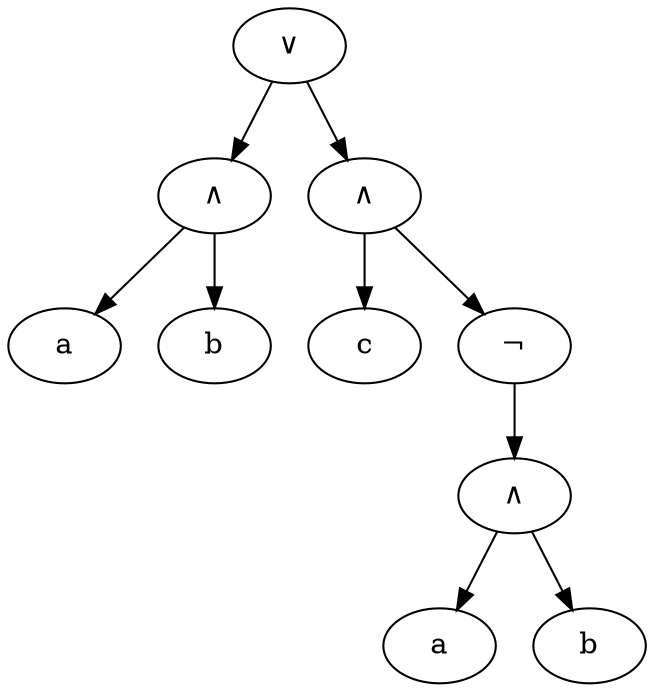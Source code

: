 digraph G {
  bgcolor="#ffffff"

  id0 [shape=ellipse, style=filled, color="#000000", fontcolor="#000000", fillcolor="#ffffff", label="∨"]
  id1 [shape=ellipse, style=filled, color="#000000", fontcolor="#000000", fillcolor="#ffffff", label="∧"]
  id2 [shape=ellipse, style=filled, color="#000000", fontcolor="#000000", fillcolor="#ffffff", label="a"]
  id3 [shape=ellipse, style=filled, color="#000000", fontcolor="#000000", fillcolor="#ffffff", label="b"]
  id4 [shape=ellipse, style=filled, color="#000000", fontcolor="#000000", fillcolor="#ffffff", label="∧"]
  id5 [shape=ellipse, style=filled, color="#000000", fontcolor="#000000", fillcolor="#ffffff", label="c"]
  id6 [shape=ellipse, style=filled, color="#000000", fontcolor="#000000", fillcolor="#ffffff", label="¬"]
  id7 [shape=ellipse, style=filled, color="#000000", fontcolor="#000000", fillcolor="#ffffff", label="∧"]
  id8 [shape=ellipse, style=filled, color="#000000", fontcolor="#000000", fillcolor="#ffffff", label="a"]
  id9 [shape=ellipse, style=filled, color="#000000", fontcolor="#000000", fillcolor="#ffffff", label="b"]

  id1 -> id2 [color="#000000", fontcolor="#000000", style=solid]
  id1 -> id3 [color="#000000", fontcolor="#000000", style=solid]
  id0 -> id1 [color="#000000", fontcolor="#000000", style=solid]
  id4 -> id5 [color="#000000", fontcolor="#000000", style=solid]
  id7 -> id8 [color="#000000", fontcolor="#000000", style=solid]
  id7 -> id9 [color="#000000", fontcolor="#000000", style=solid]
  id6 -> id7 [color="#000000", fontcolor="#000000", style=solid]
  id4 -> id6 [color="#000000", fontcolor="#000000", style=solid]
  id0 -> id4 [color="#000000", fontcolor="#000000", style=solid]
}
